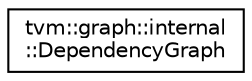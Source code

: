 digraph "Graphical Class Hierarchy"
{
  edge [fontname="Helvetica",fontsize="10",labelfontname="Helvetica",labelfontsize="10"];
  node [fontname="Helvetica",fontsize="10",shape=record];
  rankdir="LR";
  Node0 [label="tvm::graph::internal\l::DependencyGraph",height=0.2,width=0.4,color="black", fillcolor="white", style="filled",URL="$classtvm_1_1graph_1_1internal_1_1DependencyGraph.html"];
}
